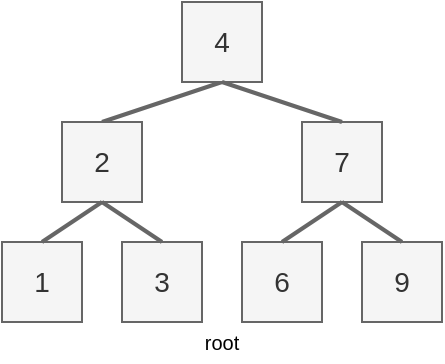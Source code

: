 <mxfile version="26.1.1" pages="3">
  <diagram name="1" id="raGk_D8FTLXwgUmbc4jt">
    <mxGraphModel dx="830" dy="492" grid="1" gridSize="10" guides="1" tooltips="1" connect="1" arrows="1" fold="1" page="1" pageScale="1" pageWidth="300" pageHeight="260" math="0" shadow="0">
      <root>
        <mxCell id="0" />
        <mxCell id="1" parent="0" />
        <mxCell id="jTd84X1G22GfpIwI3Wmg-1" style="rounded=0;orthogonalLoop=1;jettySize=auto;html=1;exitX=0.5;exitY=1;exitDx=0;exitDy=0;entryX=0.5;entryY=0;entryDx=0;entryDy=0;fillColor=#f5f5f5;strokeColor=#666666;strokeWidth=2;endArrow=none;startFill=0;" parent="1" source="zCmTgFsGxIaxcytd8qIg-1" target="zCmTgFsGxIaxcytd8qIg-2" edge="1">
          <mxGeometry relative="1" as="geometry" />
        </mxCell>
        <mxCell id="zCmTgFsGxIaxcytd8qIg-1" value="4" style="text;html=1;align=center;verticalAlign=middle;whiteSpace=wrap;rounded=0;fillColor=#f5f5f5;strokeColor=#666666;fontSize=14;fontColor=#333333;" parent="1" vertex="1">
          <mxGeometry x="130" y="40" width="40" height="40" as="geometry" />
        </mxCell>
        <mxCell id="zCmTgFsGxIaxcytd8qIg-2" value="2" style="text;html=1;align=center;verticalAlign=middle;whiteSpace=wrap;rounded=0;fillColor=#f5f5f5;strokeColor=#666666;fontSize=14;fontColor=#333333;" parent="1" vertex="1">
          <mxGeometry x="70" y="100" width="40" height="40" as="geometry" />
        </mxCell>
        <mxCell id="AQBsLTuEEX6UYwU5JBV7-1" value="root" style="text;html=1;align=center;verticalAlign=middle;whiteSpace=wrap;rounded=0;fontSize=10;" parent="1" vertex="1">
          <mxGeometry x="40" y="200" width="220" height="20" as="geometry" />
        </mxCell>
        <mxCell id="E9gE2jjxxqpunMG1cZJe-3" value="1" style="text;html=1;align=center;verticalAlign=middle;whiteSpace=wrap;rounded=0;fillColor=#f5f5f5;strokeColor=#666666;fontSize=14;fontColor=#333333;" parent="1" vertex="1">
          <mxGeometry x="40" y="160" width="40" height="40" as="geometry" />
        </mxCell>
        <mxCell id="E9gE2jjxxqpunMG1cZJe-4" style="rounded=0;orthogonalLoop=1;jettySize=auto;html=1;exitX=0.5;exitY=1;exitDx=0;exitDy=0;entryX=0.5;entryY=0;entryDx=0;entryDy=0;fillColor=#f5f5f5;strokeColor=#666666;strokeWidth=2;endArrow=none;startFill=0;" parent="1" source="zCmTgFsGxIaxcytd8qIg-2" target="E9gE2jjxxqpunMG1cZJe-3" edge="1">
          <mxGeometry relative="1" as="geometry">
            <mxPoint x="150" y="50" as="sourcePoint" />
            <mxPoint x="110" y="90" as="targetPoint" />
          </mxGeometry>
        </mxCell>
        <mxCell id="E9gE2jjxxqpunMG1cZJe-5" value="3" style="text;html=1;align=center;verticalAlign=middle;whiteSpace=wrap;rounded=0;fillColor=#f5f5f5;strokeColor=#666666;fontSize=14;fontColor=#333333;" parent="1" vertex="1">
          <mxGeometry x="100" y="160" width="40" height="40" as="geometry" />
        </mxCell>
        <mxCell id="E9gE2jjxxqpunMG1cZJe-7" style="rounded=0;orthogonalLoop=1;jettySize=auto;html=1;exitX=0.5;exitY=1;exitDx=0;exitDy=0;entryX=0.5;entryY=0;entryDx=0;entryDy=0;fillColor=#f5f5f5;strokeColor=#666666;strokeWidth=2;endArrow=none;startFill=0;" parent="1" source="zCmTgFsGxIaxcytd8qIg-2" target="E9gE2jjxxqpunMG1cZJe-5" edge="1">
          <mxGeometry relative="1" as="geometry">
            <mxPoint x="110" y="130" as="sourcePoint" />
            <mxPoint x="70" y="170" as="targetPoint" />
          </mxGeometry>
        </mxCell>
        <mxCell id="E9gE2jjxxqpunMG1cZJe-8" value="7" style="text;html=1;align=center;verticalAlign=middle;whiteSpace=wrap;rounded=0;fillColor=#f5f5f5;strokeColor=#666666;fontSize=14;fontColor=#333333;" parent="1" vertex="1">
          <mxGeometry x="190" y="100" width="40" height="40" as="geometry" />
        </mxCell>
        <mxCell id="E9gE2jjxxqpunMG1cZJe-9" value="6" style="text;html=1;align=center;verticalAlign=middle;whiteSpace=wrap;rounded=0;fillColor=#f5f5f5;strokeColor=#666666;fontSize=14;fontColor=#333333;" parent="1" vertex="1">
          <mxGeometry x="160" y="160" width="40" height="40" as="geometry" />
        </mxCell>
        <mxCell id="E9gE2jjxxqpunMG1cZJe-10" style="rounded=0;orthogonalLoop=1;jettySize=auto;html=1;exitX=0.5;exitY=1;exitDx=0;exitDy=0;entryX=0.5;entryY=0;entryDx=0;entryDy=0;fillColor=#f5f5f5;strokeColor=#666666;strokeWidth=2;endArrow=none;startFill=0;" parent="1" source="E9gE2jjxxqpunMG1cZJe-8" target="E9gE2jjxxqpunMG1cZJe-9" edge="1">
          <mxGeometry relative="1" as="geometry">
            <mxPoint x="310" y="50" as="sourcePoint" />
            <mxPoint x="270" y="90" as="targetPoint" />
          </mxGeometry>
        </mxCell>
        <mxCell id="E9gE2jjxxqpunMG1cZJe-11" value="9" style="text;html=1;align=center;verticalAlign=middle;whiteSpace=wrap;rounded=0;fillColor=#f5f5f5;strokeColor=#666666;fontSize=14;fontColor=#333333;" parent="1" vertex="1">
          <mxGeometry x="220" y="160" width="40" height="40" as="geometry" />
        </mxCell>
        <mxCell id="E9gE2jjxxqpunMG1cZJe-12" style="rounded=0;orthogonalLoop=1;jettySize=auto;html=1;exitX=0.5;exitY=1;exitDx=0;exitDy=0;entryX=0.5;entryY=0;entryDx=0;entryDy=0;fillColor=#f5f5f5;strokeColor=#666666;strokeWidth=2;endArrow=none;startFill=0;" parent="1" source="E9gE2jjxxqpunMG1cZJe-8" target="E9gE2jjxxqpunMG1cZJe-11" edge="1">
          <mxGeometry relative="1" as="geometry">
            <mxPoint x="270" y="130" as="sourcePoint" />
            <mxPoint x="230" y="170" as="targetPoint" />
          </mxGeometry>
        </mxCell>
        <mxCell id="E9gE2jjxxqpunMG1cZJe-13" style="rounded=0;orthogonalLoop=1;jettySize=auto;html=1;exitX=0.5;exitY=1;exitDx=0;exitDy=0;entryX=0.5;entryY=0;entryDx=0;entryDy=0;fillColor=#f5f5f5;strokeColor=#666666;strokeWidth=2;endArrow=none;startFill=0;" parent="1" source="zCmTgFsGxIaxcytd8qIg-1" target="E9gE2jjxxqpunMG1cZJe-8" edge="1">
          <mxGeometry relative="1" as="geometry">
            <mxPoint x="190" y="50" as="sourcePoint" />
            <mxPoint x="110" y="90" as="targetPoint" />
          </mxGeometry>
        </mxCell>
      </root>
    </mxGraphModel>
  </diagram>
  <diagram name="2" id="cnGbwR7nmyBUPkcYYtUg">
    <mxGraphModel dx="1185" dy="703" grid="1" gridSize="10" guides="1" tooltips="1" connect="1" arrows="1" fold="1" page="1" pageScale="1" pageWidth="300" pageHeight="260" math="0" shadow="0">
      <root>
        <mxCell id="wqGMzvln4DpDsl3_clUQ-0" />
        <mxCell id="wqGMzvln4DpDsl3_clUQ-1" parent="wqGMzvln4DpDsl3_clUQ-0" />
        <mxCell id="wqGMzvln4DpDsl3_clUQ-2" style="rounded=0;orthogonalLoop=1;jettySize=auto;html=1;exitX=0.5;exitY=1;exitDx=0;exitDy=0;entryX=0.5;entryY=0;entryDx=0;entryDy=0;fillColor=#f5f5f5;strokeColor=#666666;strokeWidth=2;endArrow=none;startFill=0;" edge="1" parent="wqGMzvln4DpDsl3_clUQ-1" source="wqGMzvln4DpDsl3_clUQ-3" target="wqGMzvln4DpDsl3_clUQ-4">
          <mxGeometry relative="1" as="geometry" />
        </mxCell>
        <mxCell id="wqGMzvln4DpDsl3_clUQ-3" value="4" style="text;html=1;align=center;verticalAlign=middle;whiteSpace=wrap;rounded=0;fillColor=#f5f5f5;strokeColor=#666666;fontSize=14;fontColor=#333333;" vertex="1" parent="wqGMzvln4DpDsl3_clUQ-1">
          <mxGeometry x="130" y="40" width="40" height="40" as="geometry" />
        </mxCell>
        <mxCell id="wqGMzvln4DpDsl3_clUQ-4" value="2" style="text;html=1;align=center;verticalAlign=middle;whiteSpace=wrap;rounded=0;fillColor=#f5f5f5;strokeColor=#666666;fontSize=14;fontColor=#333333;" vertex="1" parent="wqGMzvln4DpDsl3_clUQ-1">
          <mxGeometry x="70" y="100" width="40" height="40" as="geometry" />
        </mxCell>
        <mxCell id="wqGMzvln4DpDsl3_clUQ-5" value="root" style="text;html=1;align=center;verticalAlign=middle;whiteSpace=wrap;rounded=0;fontSize=10;" vertex="1" parent="wqGMzvln4DpDsl3_clUQ-1">
          <mxGeometry x="40" y="200" width="220" height="20" as="geometry" />
        </mxCell>
        <mxCell id="wqGMzvln4DpDsl3_clUQ-6" value="3" style="text;html=1;align=center;verticalAlign=middle;whiteSpace=wrap;rounded=0;fillColor=#dae8fc;strokeColor=#6c8ebf;fontSize=14;fontColor=#333333;" vertex="1" parent="wqGMzvln4DpDsl3_clUQ-1">
          <mxGeometry x="40" y="160" width="40" height="40" as="geometry" />
        </mxCell>
        <mxCell id="wqGMzvln4DpDsl3_clUQ-7" style="rounded=0;orthogonalLoop=1;jettySize=auto;html=1;exitX=0.5;exitY=1;exitDx=0;exitDy=0;entryX=0.5;entryY=0;entryDx=0;entryDy=0;fillColor=#f5f5f5;strokeColor=#666666;strokeWidth=2;endArrow=none;startFill=0;" edge="1" parent="wqGMzvln4DpDsl3_clUQ-1" source="wqGMzvln4DpDsl3_clUQ-4" target="wqGMzvln4DpDsl3_clUQ-6">
          <mxGeometry relative="1" as="geometry">
            <mxPoint x="150" y="50" as="sourcePoint" />
            <mxPoint x="110" y="90" as="targetPoint" />
          </mxGeometry>
        </mxCell>
        <mxCell id="wqGMzvln4DpDsl3_clUQ-8" value="1" style="text;html=1;align=center;verticalAlign=middle;whiteSpace=wrap;rounded=0;fillColor=#d5e8d4;strokeColor=#82b366;fontSize=14;fontColor=#333333;" vertex="1" parent="wqGMzvln4DpDsl3_clUQ-1">
          <mxGeometry x="100" y="160" width="40" height="40" as="geometry" />
        </mxCell>
        <mxCell id="wqGMzvln4DpDsl3_clUQ-9" style="rounded=0;orthogonalLoop=1;jettySize=auto;html=1;exitX=0.5;exitY=1;exitDx=0;exitDy=0;entryX=0.5;entryY=0;entryDx=0;entryDy=0;fillColor=#f5f5f5;strokeColor=#666666;strokeWidth=2;endArrow=none;startFill=0;" edge="1" parent="wqGMzvln4DpDsl3_clUQ-1" source="wqGMzvln4DpDsl3_clUQ-4" target="wqGMzvln4DpDsl3_clUQ-8">
          <mxGeometry relative="1" as="geometry">
            <mxPoint x="110" y="130" as="sourcePoint" />
            <mxPoint x="70" y="170" as="targetPoint" />
          </mxGeometry>
        </mxCell>
        <mxCell id="wqGMzvln4DpDsl3_clUQ-10" value="7" style="text;html=1;align=center;verticalAlign=middle;whiteSpace=wrap;rounded=0;fillColor=#f5f5f5;strokeColor=#666666;fontSize=14;fontColor=#333333;" vertex="1" parent="wqGMzvln4DpDsl3_clUQ-1">
          <mxGeometry x="190" y="100" width="40" height="40" as="geometry" />
        </mxCell>
        <mxCell id="wqGMzvln4DpDsl3_clUQ-11" value="9" style="text;html=1;align=center;verticalAlign=middle;whiteSpace=wrap;rounded=0;fillColor=#dae8fc;strokeColor=#6c8ebf;fontSize=14;fontColor=#333333;" vertex="1" parent="wqGMzvln4DpDsl3_clUQ-1">
          <mxGeometry x="160" y="160" width="40" height="40" as="geometry" />
        </mxCell>
        <mxCell id="wqGMzvln4DpDsl3_clUQ-12" style="rounded=0;orthogonalLoop=1;jettySize=auto;html=1;exitX=0.5;exitY=1;exitDx=0;exitDy=0;entryX=0.5;entryY=0;entryDx=0;entryDy=0;fillColor=#f5f5f5;strokeColor=#666666;strokeWidth=2;endArrow=none;startFill=0;" edge="1" parent="wqGMzvln4DpDsl3_clUQ-1" source="wqGMzvln4DpDsl3_clUQ-10" target="wqGMzvln4DpDsl3_clUQ-11">
          <mxGeometry relative="1" as="geometry">
            <mxPoint x="310" y="50" as="sourcePoint" />
            <mxPoint x="270" y="90" as="targetPoint" />
          </mxGeometry>
        </mxCell>
        <mxCell id="wqGMzvln4DpDsl3_clUQ-13" value="6" style="text;html=1;align=center;verticalAlign=middle;whiteSpace=wrap;rounded=0;fillColor=#d5e8d4;strokeColor=#82b366;fontSize=14;fontColor=#333333;" vertex="1" parent="wqGMzvln4DpDsl3_clUQ-1">
          <mxGeometry x="220" y="160" width="40" height="40" as="geometry" />
        </mxCell>
        <mxCell id="wqGMzvln4DpDsl3_clUQ-14" style="rounded=0;orthogonalLoop=1;jettySize=auto;html=1;exitX=0.5;exitY=1;exitDx=0;exitDy=0;entryX=0.5;entryY=0;entryDx=0;entryDy=0;fillColor=#f5f5f5;strokeColor=#666666;strokeWidth=2;endArrow=none;startFill=0;" edge="1" parent="wqGMzvln4DpDsl3_clUQ-1" source="wqGMzvln4DpDsl3_clUQ-10" target="wqGMzvln4DpDsl3_clUQ-13">
          <mxGeometry relative="1" as="geometry">
            <mxPoint x="270" y="130" as="sourcePoint" />
            <mxPoint x="230" y="170" as="targetPoint" />
          </mxGeometry>
        </mxCell>
        <mxCell id="wqGMzvln4DpDsl3_clUQ-15" style="rounded=0;orthogonalLoop=1;jettySize=auto;html=1;exitX=0.5;exitY=1;exitDx=0;exitDy=0;entryX=0.5;entryY=0;entryDx=0;entryDy=0;fillColor=#f5f5f5;strokeColor=#666666;strokeWidth=2;endArrow=none;startFill=0;" edge="1" parent="wqGMzvln4DpDsl3_clUQ-1" source="wqGMzvln4DpDsl3_clUQ-3" target="wqGMzvln4DpDsl3_clUQ-10">
          <mxGeometry relative="1" as="geometry">
            <mxPoint x="190" y="50" as="sourcePoint" />
            <mxPoint x="110" y="90" as="targetPoint" />
          </mxGeometry>
        </mxCell>
      </root>
    </mxGraphModel>
  </diagram>
  <diagram name="3" id="mOmeSGb_D8vdx1ipItje">
    <mxGraphModel dx="691" dy="410" grid="1" gridSize="10" guides="1" tooltips="1" connect="1" arrows="1" fold="1" page="1" pageScale="1" pageWidth="300" pageHeight="260" math="0" shadow="0">
      <root>
        <mxCell id="5dp15EbqbaA21LjAgyDk-0" />
        <mxCell id="5dp15EbqbaA21LjAgyDk-1" parent="5dp15EbqbaA21LjAgyDk-0" />
        <mxCell id="5dp15EbqbaA21LjAgyDk-2" style="rounded=0;orthogonalLoop=1;jettySize=auto;html=1;exitX=0.5;exitY=1;exitDx=0;exitDy=0;entryX=0.5;entryY=0;entryDx=0;entryDy=0;fillColor=#f5f5f5;strokeColor=#666666;strokeWidth=2;endArrow=none;startFill=0;" edge="1" parent="5dp15EbqbaA21LjAgyDk-1" source="5dp15EbqbaA21LjAgyDk-3" target="5dp15EbqbaA21LjAgyDk-4">
          <mxGeometry relative="1" as="geometry" />
        </mxCell>
        <mxCell id="5dp15EbqbaA21LjAgyDk-3" value="4" style="text;html=1;align=center;verticalAlign=middle;whiteSpace=wrap;rounded=0;fillColor=#f5f5f5;strokeColor=#666666;fontSize=14;fontColor=#333333;" vertex="1" parent="5dp15EbqbaA21LjAgyDk-1">
          <mxGeometry x="130" y="40" width="40" height="40" as="geometry" />
        </mxCell>
        <mxCell id="5dp15EbqbaA21LjAgyDk-4" value="7" style="text;html=1;align=center;verticalAlign=middle;whiteSpace=wrap;rounded=0;fillColor=#dae8fc;strokeColor=#6c8ebf;fontSize=14;fontColor=#333333;" vertex="1" parent="5dp15EbqbaA21LjAgyDk-1">
          <mxGeometry x="70" y="100" width="40" height="40" as="geometry" />
        </mxCell>
        <mxCell id="5dp15EbqbaA21LjAgyDk-5" value="root" style="text;html=1;align=center;verticalAlign=middle;whiteSpace=wrap;rounded=0;fontSize=10;" vertex="1" parent="5dp15EbqbaA21LjAgyDk-1">
          <mxGeometry x="40" y="200" width="220" height="20" as="geometry" />
        </mxCell>
        <mxCell id="5dp15EbqbaA21LjAgyDk-6" value="9" style="text;html=1;align=center;verticalAlign=middle;whiteSpace=wrap;rounded=0;fillColor=#dae8fc;strokeColor=#6c8ebf;fontSize=14;fontColor=#333333;" vertex="1" parent="5dp15EbqbaA21LjAgyDk-1">
          <mxGeometry x="40" y="160" width="40" height="40" as="geometry" />
        </mxCell>
        <mxCell id="5dp15EbqbaA21LjAgyDk-7" style="rounded=0;orthogonalLoop=1;jettySize=auto;html=1;exitX=0.5;exitY=1;exitDx=0;exitDy=0;entryX=0.5;entryY=0;entryDx=0;entryDy=0;fillColor=#f5f5f5;strokeColor=#666666;strokeWidth=2;endArrow=none;startFill=0;" edge="1" parent="5dp15EbqbaA21LjAgyDk-1" source="5dp15EbqbaA21LjAgyDk-4" target="5dp15EbqbaA21LjAgyDk-6">
          <mxGeometry relative="1" as="geometry">
            <mxPoint x="150" y="50" as="sourcePoint" />
            <mxPoint x="110" y="90" as="targetPoint" />
          </mxGeometry>
        </mxCell>
        <mxCell id="5dp15EbqbaA21LjAgyDk-8" value="6" style="text;html=1;align=center;verticalAlign=middle;whiteSpace=wrap;rounded=0;fillColor=#dae8fc;strokeColor=#6c8ebf;fontSize=14;fontColor=#333333;" vertex="1" parent="5dp15EbqbaA21LjAgyDk-1">
          <mxGeometry x="100" y="160" width="40" height="40" as="geometry" />
        </mxCell>
        <mxCell id="5dp15EbqbaA21LjAgyDk-9" style="rounded=0;orthogonalLoop=1;jettySize=auto;html=1;exitX=0.5;exitY=1;exitDx=0;exitDy=0;entryX=0.5;entryY=0;entryDx=0;entryDy=0;fillColor=#f5f5f5;strokeColor=#666666;strokeWidth=2;endArrow=none;startFill=0;" edge="1" parent="5dp15EbqbaA21LjAgyDk-1" source="5dp15EbqbaA21LjAgyDk-4" target="5dp15EbqbaA21LjAgyDk-8">
          <mxGeometry relative="1" as="geometry">
            <mxPoint x="110" y="130" as="sourcePoint" />
            <mxPoint x="70" y="170" as="targetPoint" />
          </mxGeometry>
        </mxCell>
        <mxCell id="5dp15EbqbaA21LjAgyDk-10" value="2" style="text;html=1;align=center;verticalAlign=middle;whiteSpace=wrap;rounded=0;fillColor=#d5e8d4;strokeColor=#82b366;fontSize=14;fontColor=#333333;" vertex="1" parent="5dp15EbqbaA21LjAgyDk-1">
          <mxGeometry x="190" y="100" width="40" height="40" as="geometry" />
        </mxCell>
        <mxCell id="5dp15EbqbaA21LjAgyDk-11" value="3" style="text;html=1;align=center;verticalAlign=middle;whiteSpace=wrap;rounded=0;fillColor=#d5e8d4;strokeColor=#82b366;fontSize=14;fontColor=#333333;" vertex="1" parent="5dp15EbqbaA21LjAgyDk-1">
          <mxGeometry x="160" y="160" width="40" height="40" as="geometry" />
        </mxCell>
        <mxCell id="5dp15EbqbaA21LjAgyDk-12" style="rounded=0;orthogonalLoop=1;jettySize=auto;html=1;exitX=0.5;exitY=1;exitDx=0;exitDy=0;entryX=0.5;entryY=0;entryDx=0;entryDy=0;fillColor=#f5f5f5;strokeColor=#666666;strokeWidth=2;endArrow=none;startFill=0;" edge="1" parent="5dp15EbqbaA21LjAgyDk-1" source="5dp15EbqbaA21LjAgyDk-10" target="5dp15EbqbaA21LjAgyDk-11">
          <mxGeometry relative="1" as="geometry">
            <mxPoint x="310" y="50" as="sourcePoint" />
            <mxPoint x="270" y="90" as="targetPoint" />
          </mxGeometry>
        </mxCell>
        <mxCell id="5dp15EbqbaA21LjAgyDk-13" value="1" style="text;html=1;align=center;verticalAlign=middle;whiteSpace=wrap;rounded=0;fillColor=#d5e8d4;strokeColor=#82b366;fontSize=14;fontColor=#333333;" vertex="1" parent="5dp15EbqbaA21LjAgyDk-1">
          <mxGeometry x="220" y="160" width="40" height="40" as="geometry" />
        </mxCell>
        <mxCell id="5dp15EbqbaA21LjAgyDk-14" style="rounded=0;orthogonalLoop=1;jettySize=auto;html=1;exitX=0.5;exitY=1;exitDx=0;exitDy=0;entryX=0.5;entryY=0;entryDx=0;entryDy=0;fillColor=#f5f5f5;strokeColor=#666666;strokeWidth=2;endArrow=none;startFill=0;" edge="1" parent="5dp15EbqbaA21LjAgyDk-1" source="5dp15EbqbaA21LjAgyDk-10" target="5dp15EbqbaA21LjAgyDk-13">
          <mxGeometry relative="1" as="geometry">
            <mxPoint x="270" y="130" as="sourcePoint" />
            <mxPoint x="230" y="170" as="targetPoint" />
          </mxGeometry>
        </mxCell>
        <mxCell id="5dp15EbqbaA21LjAgyDk-15" style="rounded=0;orthogonalLoop=1;jettySize=auto;html=1;exitX=0.5;exitY=1;exitDx=0;exitDy=0;entryX=0.5;entryY=0;entryDx=0;entryDy=0;fillColor=#f5f5f5;strokeColor=#666666;strokeWidth=2;endArrow=none;startFill=0;" edge="1" parent="5dp15EbqbaA21LjAgyDk-1" source="5dp15EbqbaA21LjAgyDk-3" target="5dp15EbqbaA21LjAgyDk-10">
          <mxGeometry relative="1" as="geometry">
            <mxPoint x="190" y="50" as="sourcePoint" />
            <mxPoint x="110" y="90" as="targetPoint" />
          </mxGeometry>
        </mxCell>
      </root>
    </mxGraphModel>
  </diagram>
</mxfile>
